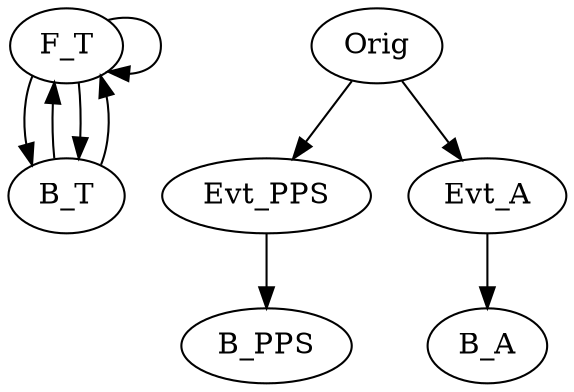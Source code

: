 digraph g {
name="Origin_test";

graph []
edge  [type="defdst"]
//node [qLo="1", qHi="1", qIl="1"];

subgraph cpu0 {
  node  [cpu="0"];

  F_T [type="flow", tvalid="15", vabs="false", prio="0", toffs="456", pattern="B", patentry="true", qty="5"];
  B_T       [type="block", pattern="B", patexit="1", tperiod=1000000000, qlo="1"];
  
  F_T -> B_T -> F_T;
  F_T -> F_T [type="flowdst"];
  F_T -> B_T [type="target"];
  B_T -> F_T [type="altdst"];

}

subgraph cpu1 {
  node  [cpu="1"];

  Orig      [type="origin",  pattern="PPS_TEST", beamproc="B1", patentry="1", bpentry="1", toffs=          234,   thread=7];
  Evt_PPS   [type="tmsg",  pattern="PPS_TEST", beamproc="B1", patentry="1", bpentry="1", toffs=          235,   fid=1, gid=5, evtno=205, sid=2, bpid=8, par="0x123"];
  B_PPS     [type="block", pattern="PPS_TEST", beamproc="B3", patexit="1", bpexit="1", tperiod=1000000000, qlo="1"];
  Evt_A     [type="tmsg",  cpu="1", pattern="A", beamproc="B1", patentry="1", bpentry="1", toffs=          1000,   fid=1, gid=5, evtno=205, sid=2, bpid=8, par="0x456"];
  B_A       [type="block", cpu="1", pattern="A", beamproc="B3", patexit="1", bpexit="1", tperiod=1000000000, qlo="1"];
  Orig -> Evt_PPS   -> B_PPS;
  Evt_A -> B_A;
  Orig -> Evt_A [type="origindst"];

}



}
